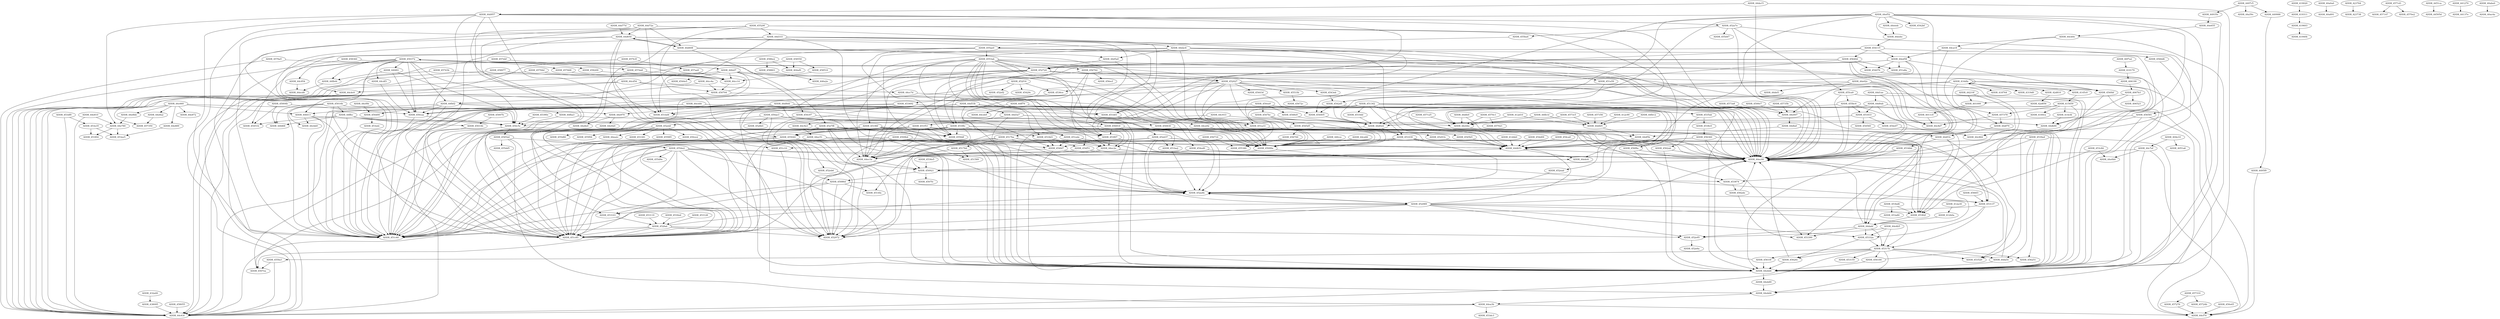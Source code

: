 DiGraph CallGraph{
ADDR_44c923->ADDR_44ec51
ADDR_450caa->ADDR_450c5e
ADDR_450caa->ADDR_451c40
ADDR_415459->ADDR_4160ca
ADDR_415459->ADDR_44c64e
ADDR_415459->ADDR_414cfd
ADDR_415459->ADDR_44db90
ADDR_415459->ADDR_457378
ADDR_44ec08->ADDR_450921
ADDR_44ef52->ADDR_44eeeb
ADDR_44ef52->ADDR_4542d5
ADDR_44ef52->ADDR_44ec08
ADDR_44ef52->ADDR_44eebc
ADDR_44ef52->ADDR_44d024
ADDR_44ef52->ADDR_454405
ADDR_44ef52->ADDR_44ebb6
ADDR_44ef52->ADDR_453520
ADDR_44ef52->ADDR_44db53
ADDR_44ef52->ADDR_44c63f
ADDR_44ef52->ADDR_4542bf
ADDR_44ef52->ADDR_45382f
ADDR_4145c0->ADDR_415459
ADDR_45735b->ADDR_44e007
ADDR_44dfe0->ADDR_44c64e
ADDR_44dfe0->ADDR_44df5b
ADDR_44eeeb->ADDR_44eebc
ADDR_454115->ADDR_45640d
ADDR_454115->ADDR_44c63f
ADDR_454115->ADDR_4566d6
ADDR_454115->ADDR_44ed58
ADDR_454115->ADDR_451a33
ADDR_453137->ADDR_45317b
ADDR_453137->ADDR_453103
ADDR_453137->ADDR_45332a
ADDR_401000->ADDR_4011c0
ADDR_40f7a2->ADDR_410179
ADDR_44cc7d->ADDR_45099a
ADDR_45007b->ADDR_45014b
ADDR_4540bf->ADDR_44ec08
ADDR_4540bf->ADDR_44ebb6
ADDR_44d3a7->ADDR_44ec08
ADDR_44d3a7->ADDR_451a33
ADDR_44d3a7->ADDR_44ebb6
ADDR_44d3a7->ADDR_451f53
ADDR_4518d3->ADDR_44ec2e
ADDR_4518d3->ADDR_454f51
ADDR_4518d3->ADDR_454fd7
ADDR_4536ce->ADDR_453692
ADDR_419311->ADDR_419603
ADDR_44d2c6->ADDR_45196f
ADDR_44d2c6->ADDR_44ec08
ADDR_44d2c6->ADDR_451a33
ADDR_44d2c6->ADDR_451a59
ADDR_44d2c6->ADDR_44ebb6
ADDR_44d2c6->ADDR_44db53
ADDR_44d2c6->ADDR_44d5a0
ADDR_4566f3->ADDR_453137
ADDR_451b61->ADDR_452a4b
ADDR_4539a4->ADDR_44eb64
ADDR_4539a4->ADDR_44db53
ADDR_4539a4->ADDR_44da5c
ADDR_4539a4->ADDR_453874
ADDR_4539a4->ADDR_456251
ADDR_438095->ADDR_44c63f
ADDR_416dfa->ADDR_418764
ADDR_416dfa->ADDR_457378
ADDR_416dfa->ADDR_44cf70
ADDR_416dfa->ADDR_42d810
ADDR_416dfa->ADDR_4319d0
ADDR_416dfa->ADDR_44c64e
ADDR_416dfa->ADDR_4145c0
ADDR_416dfa->ADDR_44db90
ADDR_416dfa->ADDR_44c63f
ADDR_416dfa->ADDR_416dfa
ADDR_457356->ADDR_44dfd5
ADDR_44c933->ADDR_44c64e
ADDR_44c933->ADDR_44c923
ADDR_45794d->ADDR_44c63f
ADDR_45794d->ADDR_44cc14
ADDR_456581->ADDR_44cf70
ADDR_456581->ADDR_44ec08
ADDR_456581->ADDR_44ebb6
ADDR_456581->ADDR_44d024
ADDR_44d77d->ADDR_44d650
ADDR_4517ba->ADDR_45099a
ADDR_4517ba->ADDR_45176d
ADDR_4517ba->ADDR_451c40
ADDR_4517ba->ADDR_451c85
ADDR_4517ba->ADDR_453137
ADDR_4517ba->ADDR_452a4b
ADDR_4517ba->ADDR_452972
ADDR_450830->ADDR_45291b
ADDR_453f07->ADDR_44ec2e
ADDR_453f07->ADDR_44ec08
ADDR_453f07->ADDR_454fd7
ADDR_44fe07->ADDR_450c97
ADDR_44fe07->ADDR_450caa
ADDR_44fe07->ADDR_4544e5
ADDR_44fe07->ADDR_44c63f
ADDR_44fe07->ADDR_44c8d7
ADDR_44fe07->ADDR_44cc14
ADDR_44fe07->ADDR_45099a
ADDR_450372->ADDR_44cbc0
ADDR_450372->ADDR_44df79
ADDR_450372->ADDR_450caa
ADDR_450372->ADDR_45451b
ADDR_450372->ADDR_44fb44
ADDR_450372->ADDR_44fd91
ADDR_450372->ADDR_450c5e
ADDR_450372->ADDR_44c954
ADDR_450372->ADDR_44fd13
ADDR_450372->ADDR_45099a
ADDR_450372->ADDR_44fe07
ADDR_450372->ADDR_44fbf2
ADDR_450372->ADDR_44c8d7
ADDR_450372->ADDR_44cdf3
ADDR_44ffec->ADDR_45014b
ADDR_44ffec->ADDR_44fd68
ADDR_44ffec->ADDR_45451b
ADDR_44ffec->ADDR_450c5e
ADDR_44ffec->ADDR_44db90
ADDR_44ffec->ADDR_451c40
ADDR_40a0a0->ADDR_40a891
ADDR_44cebb->ADDR_450caa
ADDR_44cebb->ADDR_45099a
ADDR_452fad->ADDR_452e95
ADDR_452fad->ADDR_4507ea
ADDR_452fad->ADDR_451c40
ADDR_452fad->ADDR_451c85
ADDR_452fad->ADDR_452a4b
ADDR_452fad->ADDR_452972
ADDR_45743b->ADDR_44c63f
ADDR_45743b->ADDR_44cc14
ADDR_44ec1b->ADDR_450921
ADDR_44210f->ADDR_401000
ADDR_44210f->ADDR_44c864
ADDR_45016b->ADDR_44fd68
ADDR_45016b->ADDR_44cbb9
ADDR_45016b->ADDR_450c5e
ADDR_45016b->ADDR_451c40
ADDR_45016b->ADDR_451c85
ADDR_45016b->ADDR_44ffec
ADDR_453f8c->ADDR_455040
ADDR_453f8c->ADDR_44ebb6
ADDR_453f8c->ADDR_4550df
ADDR_453f8c->ADDR_44ec08
ADDR_453f8c->ADDR_44ec1b
ADDR_453f8c->ADDR_451c40
ADDR_453f8c->ADDR_451c85
ADDR_453f8c->ADDR_453f07
ADDR_412b0a->ADDR_44dabf
ADDR_44e8bb->ADDR_44e780
ADDR_45529f->ADDR_44d333
ADDR_45529f->ADDR_451c40
ADDR_45529f->ADDR_451c85
ADDR_45529f->ADDR_44db53
ADDR_45529f->ADDR_452a4b
ADDR_45529f->ADDR_452972
ADDR_4553ab->ADDR_454ed0
ADDR_4553ab->ADDR_456918
ADDR_4553ab->ADDR_456f8a
ADDR_4553ab->ADDR_44ec08
ADDR_4553ab->ADDR_4518d3
ADDR_4553ab->ADDR_456762
ADDR_4553ab->ADDR_44ec2e
ADDR_4553ab->ADDR_44ec1b
ADDR_4553ab->ADDR_451ede
ADDR_4553ab->ADDR_44ebb6
ADDR_4553ab->ADDR_44eb64
ADDR_4553ab->ADDR_452724
ADDR_4553ab->ADDR_454f51
ADDR_4553ab->ADDR_453f07
ADDR_45533b->ADDR_45672c
ADDR_4534bb->ADDR_44ec08
ADDR_4534bb->ADDR_44ebb6
ADDR_44da15->ADDR_44ec08
ADDR_44da15->ADDR_44ebb6
ADDR_44da15->ADDR_44d957
ADDR_44cbc0->ADDR_457350
ADDR_44e4b5->ADDR_45317b
ADDR_44e4b5->ADDR_452e95
ADDR_44e4b5->ADDR_45332a
ADDR_4530ed->ADDR_452fad
ADDR_458977->ADDR_44c63f
ADDR_458977->ADDR_44cc14
ADDR_45640d->ADDR_451a8a
ADDR_45640d->ADDR_44ec08
ADDR_45640d->ADDR_451a33
ADDR_45640d->ADDR_454076
ADDR_45640d->ADDR_453f8c
ADDR_45640d->ADDR_452724
ADDR_45640d->ADDR_4540bf
ADDR_44cf0b->ADDR_450d00
ADDR_456184->ADDR_44ec08
ADDR_456184->ADDR_44ebb6
ADDR_44fb44->ADDR_44ecd0
ADDR_44d1ae->ADDR_44d0ab
ADDR_44d1ae->ADDR_44ec08
ADDR_44d1ae->ADDR_44ebb6
ADDR_45086d->ADDR_452972
ADDR_45086d->ADDR_452a4b
ADDR_45086d->ADDR_451c40
ADDR_45086d->ADDR_4514fa
ADDR_45086d->ADDR_451c85
ADDR_451a33->ADDR_44ec08
ADDR_451a33->ADDR_44ebb6
ADDR_458360->ADDR_44c63f
ADDR_458360->ADDR_458209
ADDR_412bb0->ADDR_44db53
ADDR_455bc4->ADDR_44d024
ADDR_455bc4->ADDR_44ec08
ADDR_455bc4->ADDR_44ebb6
ADDR_455bc4->ADDR_451833
ADDR_44ca18->ADDR_44ec08
ADDR_44ca18->ADDR_44ed58
ADDR_44ca18->ADDR_44ebb6
ADDR_450e45->ADDR_44cf70
ADDR_423764->ADDR_423738
ADDR_45196f->ADDR_455040
ADDR_45196f->ADDR_44ebb6
ADDR_45196f->ADDR_4550df
ADDR_45196f->ADDR_44ec08
ADDR_45196f->ADDR_4518d3
ADDR_45196f->ADDR_44ec1b
ADDR_45196f->ADDR_451c40
ADDR_45196f->ADDR_451c85
ADDR_452ebf->ADDR_455f94
ADDR_452ebf->ADDR_4507ea
ADDR_452ebf->ADDR_44ea2c
ADDR_452ebf->ADDR_453381
ADDR_452ebf->ADDR_455f85
ADDR_452ebf->ADDR_450ce2
ADDR_452ebf->ADDR_455d80
ADDR_458550->ADDR_404af0
ADDR_458550->ADDR_458510
ADDR_458550->ADDR_44c63f
ADDR_450c97->ADDR_450c5e
ADDR_450c97->ADDR_45099a
ADDR_45610f->ADDR_44ec08
ADDR_45610f->ADDR_44ebb6
ADDR_4547bc->ADDR_44d024
ADDR_4547bc->ADDR_4545d5
ADDR_45443d->ADDR_454405
ADDR_44e780->ADDR_453ee5
ADDR_44e780->ADDR_453f04
ADDR_452d37->ADDR_451c10
ADDR_452d37->ADDR_451ba2
ADDR_452d37->ADDR_452989
ADDR_452d37->ADDR_451c40
ADDR_452d37->ADDR_451c85
ADDR_452d37->ADDR_44db53
ADDR_452d37->ADDR_452a4b
ADDR_452d37->ADDR_452972
ADDR_452d37->ADDR_45382f
ADDR_4573a8->ADDR_44e007
ADDR_4566d6->ADDR_456581
ADDR_4535ab->ADDR_4538c0
ADDR_4535ab->ADDR_4562ab
ADDR_44fba3->ADDR_450c5e
ADDR_44fba3->ADDR_45099a
ADDR_44e007->ADDR_44dfa0
ADDR_458803->ADDR_446a2e
ADDR_419603->ADDR_41940b
ADDR_455ba4->ADDR_455ae0
ADDR_4571d1->ADDR_457147
ADDR_4571d1->ADDR_4570e2
ADDR_44cd54->ADDR_44cc7d
ADDR_44cd54->ADDR_44cbc0
ADDR_44cd54->ADDR_44c63f
ADDR_44cd54->ADDR_450704
ADDR_4542d5->ADDR_44d024
ADDR_4542d5->ADDR_44ec08
ADDR_4542d5->ADDR_454405
ADDR_452f16->ADDR_44e970
ADDR_452f16->ADDR_452ef2
ADDR_452f16->ADDR_45429c
ADDR_452f16->ADDR_4536ce
ADDR_457aa9->ADDR_44cc14
ADDR_456762->ADDR_456ecf
ADDR_456762->ADDR_44ec08
ADDR_456762->ADDR_454fd7
ADDR_456762->ADDR_44ec1b
ADDR_456762->ADDR_452027
ADDR_456762->ADDR_453f07
ADDR_412c90->ADDR_44dfd5
ADDR_44c64e->ADDR_44db53
ADDR_44c954->ADDR_44ecd0
ADDR_450ea9->ADDR_4547bc
ADDR_450ea9->ADDR_44cf70
ADDR_450ea9->ADDR_44c63f
ADDR_450ea9->ADDR_4548e9
ADDR_44e655->ADDR_44cb0e
ADDR_452724->ADDR_455040
ADDR_452724->ADDR_44ebb6
ADDR_452724->ADDR_4550df
ADDR_452724->ADDR_44ec08
ADDR_452724->ADDR_44ec1b
ADDR_452724->ADDR_451c40
ADDR_452724->ADDR_451c85
ADDR_452724->ADDR_452027
ADDR_44dfa0->ADDR_44df1b
ADDR_44dfa0->ADDR_44df5b
ADDR_454fd7->ADDR_44ec1b
ADDR_454fd7->ADDR_44ec08
ADDR_454fd7->ADDR_44ebb6
ADDR_44c7ef->ADDR_44cf70
ADDR_44c7ef->ADDR_44e0b0
ADDR_44c7ef->ADDR_44ec08
ADDR_44c7ef->ADDR_44ebb6
ADDR_4451ca->ADDR_44505d
ADDR_44cc4a->ADDR_44c63f
ADDR_44cc4a->ADDR_450704
ADDR_44ec2e->ADDR_44ec1b
ADDR_44ec2e->ADDR_44ec08
ADDR_44ec2e->ADDR_44ebc6
ADDR_44ed58->ADDR_451a8a
ADDR_44ed58->ADDR_44ec08
ADDR_44ed58->ADDR_451a33
ADDR_44ed58->ADDR_454076
ADDR_44ed58->ADDR_453f8c
ADDR_44ed58->ADDR_452724
ADDR_44ed58->ADDR_4540bf
ADDR_45452d->ADDR_455dd5
ADDR_45452d->ADDR_455de2
ADDR_45452d->ADDR_453103
ADDR_45452d->ADDR_44ea3b
ADDR_457668->ADDR_44cc14
ADDR_44ce66->ADDR_45099a
ADDR_44ce92->ADDR_45099a
ADDR_454d09->ADDR_44db53
ADDR_452eb6->ADDR_452972
ADDR_450c5e->ADDR_45099a
ADDR_450c5e->ADDR_451c40
ADDR_450c5e->ADDR_45452d
ADDR_44d650->ADDR_451c10
ADDR_44d650->ADDR_44d608
ADDR_44d650->ADDR_451ba2
ADDR_44d650->ADDR_451c40
ADDR_44d650->ADDR_451c85
ADDR_44d650->ADDR_452a4b
ADDR_44d650->ADDR_452972
ADDR_44df1b->ADDR_453520
ADDR_44df1b->ADDR_44dabf
ADDR_44df1b->ADDR_4534bb
ADDR_453bd6->ADDR_453a80
ADDR_453bd6->ADDR_45382f
ADDR_4497c5->ADDR_44a59c
ADDR_4497c5->ADDR_44935e
ADDR_4497c5->ADDR_449988
ADDR_4506e7->ADDR_44e007
ADDR_414cfd->ADDR_44db90
ADDR_4011c0->ADDR_44c8d7
ADDR_457276->ADDR_44cf70
ADDR_45291b->ADDR_44db53
ADDR_45176d->ADDR_451589
ADDR_45176d->ADDR_4514fa
ADDR_4570c1->ADDR_44c64e
ADDR_4570c1->ADDR_457021
ADDR_44fd91->ADDR_450c5e
ADDR_44fd91->ADDR_450caa
ADDR_44fd91->ADDR_44fb44
ADDR_44d024->ADDR_45099a
ADDR_44d024->ADDR_4517ba
ADDR_44d024->ADDR_451039
ADDR_44d0ab->ADDR_44d024
ADDR_44d0ab->ADDR_44ec08
ADDR_44d0ab->ADDR_44ebb6
ADDR_44d0ab->ADDR_451833
ADDR_456918->ADDR_44ec08
ADDR_456918->ADDR_44ec2e
ADDR_456918->ADDR_44ec1b
ADDR_456918->ADDR_44ebb6
ADDR_456918->ADDR_44db53
ADDR_456918->ADDR_453f07
ADDR_456918->ADDR_45382f
ADDR_4548e9->ADDR_44d024
ADDR_44d5a0->ADDR_452724
ADDR_44d5a0->ADDR_451a33
ADDR_457b3f->ADDR_44c63f
ADDR_457b3f->ADDR_457aa9
ADDR_44d333->ADDR_451bd4
ADDR_44d333->ADDR_44ebb6
ADDR_44d333->ADDR_44ec08
ADDR_44d333->ADDR_451b61
ADDR_44d333->ADDR_451c40
ADDR_44d333->ADDR_451c85
ADDR_44d333->ADDR_44d2c6
ADDR_4576a5->ADDR_44c63f
ADDR_4576a5->ADDR_457668
ADDR_452a7e->ADDR_455ba4
ADDR_452a7e->ADDR_455ca9
ADDR_452a7e->ADDR_455d47
ADDR_452a7e->ADDR_44ec08
ADDR_452a7e->ADDR_44ebb6
ADDR_452e95->ADDR_452e6a
ADDR_451342->ADDR_45099a
ADDR_451342->ADDR_44ec08
ADDR_451342->ADDR_4510dd
ADDR_451342->ADDR_451c40
ADDR_451342->ADDR_451c85
ADDR_451342->ADDR_44db53
ADDR_451342->ADDR_452a4b
ADDR_451342->ADDR_45382f
ADDR_451342->ADDR_452972
ADDR_451342->ADDR_451039
ADDR_44df79->ADDR_44df1b
ADDR_44e889->ADDR_453ee5
ADDR_454ca0->ADDR_44db53
ADDR_44e8a2->ADDR_457350
ADDR_457378->ADDR_44c8d7
ADDR_457378->ADDR_44df79
ADDR_451ba2->ADDR_452a4b
ADDR_452989->ADDR_452e95
ADDR_452989->ADDR_44ec08
ADDR_452989->ADDR_45332a
ADDR_452989->ADDR_45317b
ADDR_452989->ADDR_451c40
ADDR_452989->ADDR_451c85
ADDR_452989->ADDR_44db53
ADDR_452989->ADDR_452a4b
ADDR_452989->ADDR_452972
ADDR_452989->ADDR_45382f
ADDR_4573c5->ADDR_44c64e
ADDR_4573c5->ADDR_44dfd5
ADDR_45390e->ADDR_450c5e
ADDR_412d10->ADDR_44c64e
ADDR_412d10->ADDR_44dfd5
ADDR_4067b3->ADDR_401000
ADDR_4067b3->ADDR_44c864
ADDR_4067b3->ADDR_406523
ADDR_441270->ADDR_44137e
ADDR_4545b5->ADDR_44db53
ADDR_44d53b->ADDR_451bd4
ADDR_44d53b->ADDR_44ebb6
ADDR_44d53b->ADDR_44ec08
ADDR_44d53b->ADDR_44d3a7
ADDR_44d53b->ADDR_451b61
ADDR_44d53b->ADDR_451c40
ADDR_44d53b->ADDR_451c85
ADDR_456700->ADDR_455380
ADDR_4495f9->ADDR_44cf70
ADDR_457310->ADDR_457276
ADDR_457310->ADDR_45724b
ADDR_44d608->ADDR_44d5a0
ADDR_44d608->ADDR_451a33
ADDR_44d608->ADDR_44d650
ADDR_44d608->ADDR_4527f8
ADDR_455de2->ADDR_455d9e
ADDR_455de2->ADDR_44ec08
ADDR_455de2->ADDR_44ebb6
ADDR_455de2->ADDR_4507ea
ADDR_455de2->ADDR_450921
ADDR_455de2->ADDR_453103
ADDR_455de2->ADDR_451c40
ADDR_455de2->ADDR_451c85
ADDR_455de2->ADDR_452a4b
ADDR_455de2->ADDR_452972
ADDR_454ed0->ADDR_44ec1b
ADDR_454ed0->ADDR_44ec08
ADDR_451ede->ADDR_44ec2e
ADDR_451ede->ADDR_44ec08
ADDR_451ede->ADDR_454fd7
ADDR_45099a->ADDR_450921
ADDR_45099a->ADDR_453137
ADDR_451833->ADDR_454e07
ADDR_451833->ADDR_44d024
ADDR_451833->ADDR_454560
ADDR_453c84->ADDR_44e0b0
ADDR_453c84->ADDR_45382f
ADDR_4527f8->ADDR_455040
ADDR_4527f8->ADDR_44ebb6
ADDR_4527f8->ADDR_4550df
ADDR_4527f8->ADDR_44ec08
ADDR_4527f8->ADDR_454fd7
ADDR_4527f8->ADDR_44ec1b
ADDR_4527f8->ADDR_451c40
ADDR_4527f8->ADDR_451c85
ADDR_45004b->ADDR_44fd68
ADDR_45004b->ADDR_450caa
ADDR_45004b->ADDR_45451b
ADDR_44fb1d->ADDR_44c64e
ADDR_44fb1d->ADDR_44dfd5
ADDR_412a30->ADDR_412b0a
ADDR_451039->ADDR_45099a
ADDR_451039->ADDR_451c40
ADDR_451039->ADDR_451c85
ADDR_451039->ADDR_453137
ADDR_451039->ADDR_44db53
ADDR_451039->ADDR_452a4b
ADDR_451039->ADDR_452972
ADDR_454076->ADDR_45382f
ADDR_454e07->ADDR_44c864
ADDR_44cb0e->ADDR_44ec08
ADDR_44cb0e->ADDR_44ca18
ADDR_44cb0e->ADDR_44ebb6
ADDR_4536e5->ADDR_450921
ADDR_44ea3b->ADDR_44cf70
ADDR_44ea3b->ADDR_44c63f
ADDR_44ea3b->ADDR_453dc3
ADDR_45332a->ADDR_45317b
ADDR_45332a->ADDR_45626c
ADDR_4543eb->ADDR_4542d5
ADDR_456360->ADDR_44db53
ADDR_456360->ADDR_44ec08
ADDR_456360->ADDR_44ebc6
ADDR_456360->ADDR_44dabf
ADDR_456360->ADDR_453390
ADDR_419020->ADDR_419311
ADDR_453128->ADDR_452fad
ADDR_44fd13->ADDR_451c85
ADDR_44fd13->ADDR_450c5e
ADDR_44fd13->ADDR_451c40
ADDR_44fd13->ADDR_44cbb9
ADDR_44e970->ADDR_44e920
ADDR_44e970->ADDR_44e8e0
ADDR_452027->ADDR_4543eb
ADDR_452027->ADDR_45443d
ADDR_452027->ADDR_45099a
ADDR_452027->ADDR_455380
ADDR_452027->ADDR_44ec08
ADDR_452027->ADDR_44ec2e
ADDR_452027->ADDR_44ec1b
ADDR_452027->ADDR_4540bf
ADDR_452027->ADDR_44ebb6
ADDR_452027->ADDR_44c63f
ADDR_452027->ADDR_453f07
ADDR_452027->ADDR_45533b
ADDR_45382f->ADDR_44dabf
ADDR_4586e2->ADDR_404af0
ADDR_4586e2->ADDR_458803
ADDR_44c660->ADDR_44e8a2
ADDR_44c660->ADDR_44e889
ADDR_44c660->ADDR_44e872
ADDR_44c660->ADDR_44fd13
ADDR_44c660->ADDR_44e970
ADDR_44c660->ADDR_44e8bb
ADDR_44c660->ADDR_44c63f
ADDR_452a4b->ADDR_453137
ADDR_452a4b->ADDR_452989
ADDR_456716->ADDR_455380
ADDR_451bd4->ADDR_452972
ADDR_404e10->ADDR_44c7ef
ADDR_404e10->ADDR_4051a6
ADDR_44dabf->ADDR_452e95
ADDR_44dabf->ADDR_44ec08
ADDR_44dabf->ADDR_45332a
ADDR_44dabf->ADDR_453390
ADDR_44dabf->ADDR_45317b
ADDR_4562ab->ADDR_44ec08
ADDR_4562ab->ADDR_44ebb6
ADDR_42d810->ADDR_42d856
ADDR_432a00->ADDR_438095
ADDR_44935e->ADDR_44e655
ADDR_453e35->ADDR_453ee5
ADDR_453e35->ADDR_453f04
ADDR_458055->ADDR_44c63f
ADDR_45317b->ADDR_453155
ADDR_45317b->ADDR_44da5c
ADDR_45317b->ADDR_455fa3
ADDR_45317b->ADDR_45610f
ADDR_45317b->ADDR_456184
ADDR_45317b->ADDR_45626c
ADDR_45317b->ADDR_456251
ADDR_45317b->ADDR_453520
ADDR_45317b->ADDR_44eb64
ADDR_45317b->ADDR_44c63f
ADDR_455ae0->ADDR_44ebb6
ADDR_455ae0->ADDR_4550df
ADDR_455ae0->ADDR_44ec08
ADDR_455ae0->ADDR_451c40
ADDR_455ae0->ADDR_451c85
ADDR_455ae0->ADDR_4553ab
ADDR_450d00->ADDR_453edc
ADDR_44eb89->ADDR_44eb64
ADDR_458209->ADDR_44cc14
ADDR_4509b4->ADDR_451c40
ADDR_4509b4->ADDR_451c85
ADDR_4509b4->ADDR_44db53
ADDR_4509b4->ADDR_452a4b
ADDR_4509b4->ADDR_451589
ADDR_4509b4->ADDR_452972
ADDR_457125->ADDR_44c64e
ADDR_44eebc->ADDR_454115
ADDR_44da5c->ADDR_44ec08
ADDR_44da5c->ADDR_44ebb6
ADDR_450ae3->ADDR_4528d1
ADDR_450ae3->ADDR_45086d
ADDR_450ae3->ADDR_452ebf
ADDR_450ae3->ADDR_453874
ADDR_450ae3->ADDR_450830
ADDR_456f8a->ADDR_44ec08
ADDR_456f8a->ADDR_44ebb6
ADDR_458510->ADDR_44cc14
ADDR_453df0->ADDR_44c63f
ADDR_453df0->ADDR_453e35
ADDR_406190->ADDR_4067b3
ADDR_457da8->ADDR_44cc14
ADDR_44d957->ADDR_452a7e
ADDR_44d957->ADDR_451bd4
ADDR_44d957->ADDR_44ebb6
ADDR_44d957->ADDR_44ec08
ADDR_44d957->ADDR_452d37
ADDR_44d957->ADDR_451c40
ADDR_44d957->ADDR_451c85
ADDR_44d957->ADDR_44e780
ADDR_45626c->ADDR_44ec08
ADDR_45626c->ADDR_44ebb6
ADDR_450921->ADDR_4507fc
ADDR_450921->ADDR_44db53
ADDR_450921->ADDR_45086d
ADDR_450921->ADDR_453874
ADDR_454405->ADDR_44d024
ADDR_453692->ADDR_452eb6
ADDR_453692->ADDR_452ead
ADDR_453692->ADDR_4535ab
ADDR_453692->ADDR_451c40
ADDR_453692->ADDR_451c85
ADDR_454f51->ADDR_44ec1b
ADDR_454f51->ADDR_44ec08
ADDR_453874->ADDR_4562de
ADDR_453119->ADDR_452fad
ADDR_457d2f->ADDR_44c63f
ADDR_457d2f->ADDR_457da8
ADDR_44ec51->ADDR_44db53
ADDR_44ec51->ADDR_452a4b
ADDR_44ec51->ADDR_452972
ADDR_44ec51->ADDR_451c40
ADDR_44ec51->ADDR_451c85
ADDR_44e02c->ADDR_44dabf
ADDR_44e02c->ADDR_453390
ADDR_44e02c->ADDR_4536ce
ADDR_44e02c->ADDR_44def1
ADDR_44e02c->ADDR_44c8d7
ADDR_44e02c->ADDR_44e007
ADDR_455ca9->ADDR_455bc4
ADDR_455ca9->ADDR_44ec08
ADDR_455ca9->ADDR_44ebb6
ADDR_455fa3->ADDR_44c63f
ADDR_455fa3->ADDR_4507ea
ADDR_44fb12->ADDR_44dfd5
ADDR_4538c0->ADDR_456360
ADDR_410179->ADDR_406190
ADDR_44d8dd->ADDR_451bd4
ADDR_44d8dd->ADDR_44ebb6
ADDR_44d8dd->ADDR_44ec08
ADDR_44d8dd->ADDR_451b61
ADDR_44d8dd->ADDR_451c40
ADDR_44d8dd->ADDR_451c85
ADDR_44dfd5->ADDR_44df5b
ADDR_4545d5->ADDR_44c63f
ADDR_4545d5->ADDR_4545b5
ADDR_4545d5->ADDR_44dabf
ADDR_4545d5->ADDR_456700
ADDR_44db53->ADDR_44ec08
ADDR_44db53->ADDR_44ebc6
ADDR_40abe0->ADDR_40ac4a
ADDR_44ebb6->ADDR_44eb89
ADDR_449988->ADDR_4495f9
ADDR_451c10->ADDR_452972
ADDR_455040->ADDR_452a4b
ADDR_455040->ADDR_452972
ADDR_455040->ADDR_451c40
ADDR_455040->ADDR_451c85
ADDR_44fcce->ADDR_45099a
ADDR_44e810->ADDR_44c63f
ADDR_44e810->ADDR_44e780
ADDR_450704->ADDR_45099a
ADDR_450704->ADDR_450372
ADDR_450704->ADDR_44fbf2
ADDR_44d72a->ADDR_44d650
ADDR_44d72a->ADDR_451bd4
ADDR_44d72a->ADDR_44d608
ADDR_44d72a->ADDR_451b61
ADDR_44d72a->ADDR_451c40
ADDR_44d72a->ADDR_451c85
ADDR_45014b->ADDR_451c85
ADDR_451f53->ADDR_455040
ADDR_451f53->ADDR_44ebb6
ADDR_451f53->ADDR_4550df
ADDR_451f53->ADDR_44ec08
ADDR_451f53->ADDR_44ec1b
ADDR_451f53->ADDR_451ede
ADDR_451f53->ADDR_451c40
ADDR_451f53->ADDR_451c85
ADDR_451a59->ADDR_44db53
ADDR_44ff76->ADDR_44ce92
ADDR_44ff76->ADDR_44ceb9
ADDR_44ff76->ADDR_44fd13
ADDR_44ff76->ADDR_45099a
ADDR_4510dd->ADDR_44d024
ADDR_4562de->ADDR_44ec08
ADDR_4562de->ADDR_453390
ADDR_44df5b->ADDR_44db53
ADDR_453103->ADDR_452fad
ADDR_44eb64->ADDR_44ea3b
ADDR_452ead->ADDR_452a4b
ADDR_44cdf3->ADDR_450caa
ADDR_44cc14->ADDR_450704
ADDR_44fbf2->ADDR_45099a
ADDR_44fbf2->ADDR_450caa
ADDR_44fbf2->ADDR_44fba3
ADDR_44fbf2->ADDR_451c40
ADDR_44fbf2->ADDR_451c85
ADDR_44fbf2->ADDR_450d00
}
